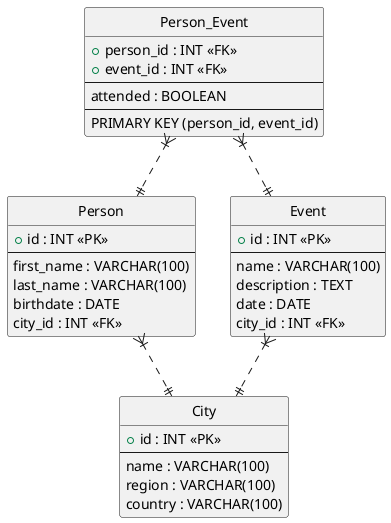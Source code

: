 @startuml
hide circle
entity "Person" as Person {
  + id : INT <<PK>>
  --
  first_name : VARCHAR(100)
  last_name : VARCHAR(100)
  birthdate : DATE
  city_id : INT <<FK>>
}

entity "City" as City {
  + id : INT <<PK>>
  --
  name : VARCHAR(100)
  region : VARCHAR(100)
  country : VARCHAR(100)
}

entity "Event" as Event {
  + id : INT <<PK>>
  --
  name : VARCHAR(100)
  description : TEXT
  date : DATE
  city_id : INT <<FK>>
}

entity "Person_Event" as PersonEvent {
  + person_id : INT <<FK>>
  + event_id : INT <<FK>>
  --
  attended : BOOLEAN
  --
  PRIMARY KEY (person_id, event_id)
}

Person }|..|| City
Event }|..|| City
PersonEvent }|..|| Person
PersonEvent }|..|| Event
@enduml